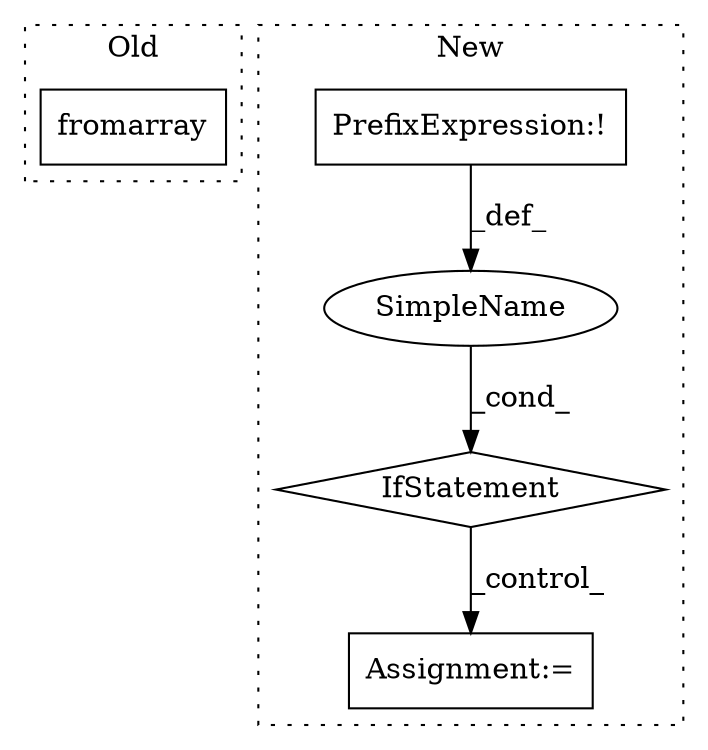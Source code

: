 digraph G {
subgraph cluster0 {
1 [label="fromarray" a="32" s="14654,14670" l="10,1" shape="box"];
label = "Old";
style="dotted";
}
subgraph cluster1 {
2 [label="IfStatement" a="25" s="15035,15052" l="4,2" shape="diamond"];
3 [label="Assignment:=" a="7" s="15068" l="1" shape="box"];
4 [label="SimpleName" a="42" s="" l="" shape="ellipse"];
5 [label="PrefixExpression:!" a="38" s="15039" l="1" shape="box"];
label = "New";
style="dotted";
}
2 -> 3 [label="_control_"];
4 -> 2 [label="_cond_"];
5 -> 4 [label="_def_"];
}